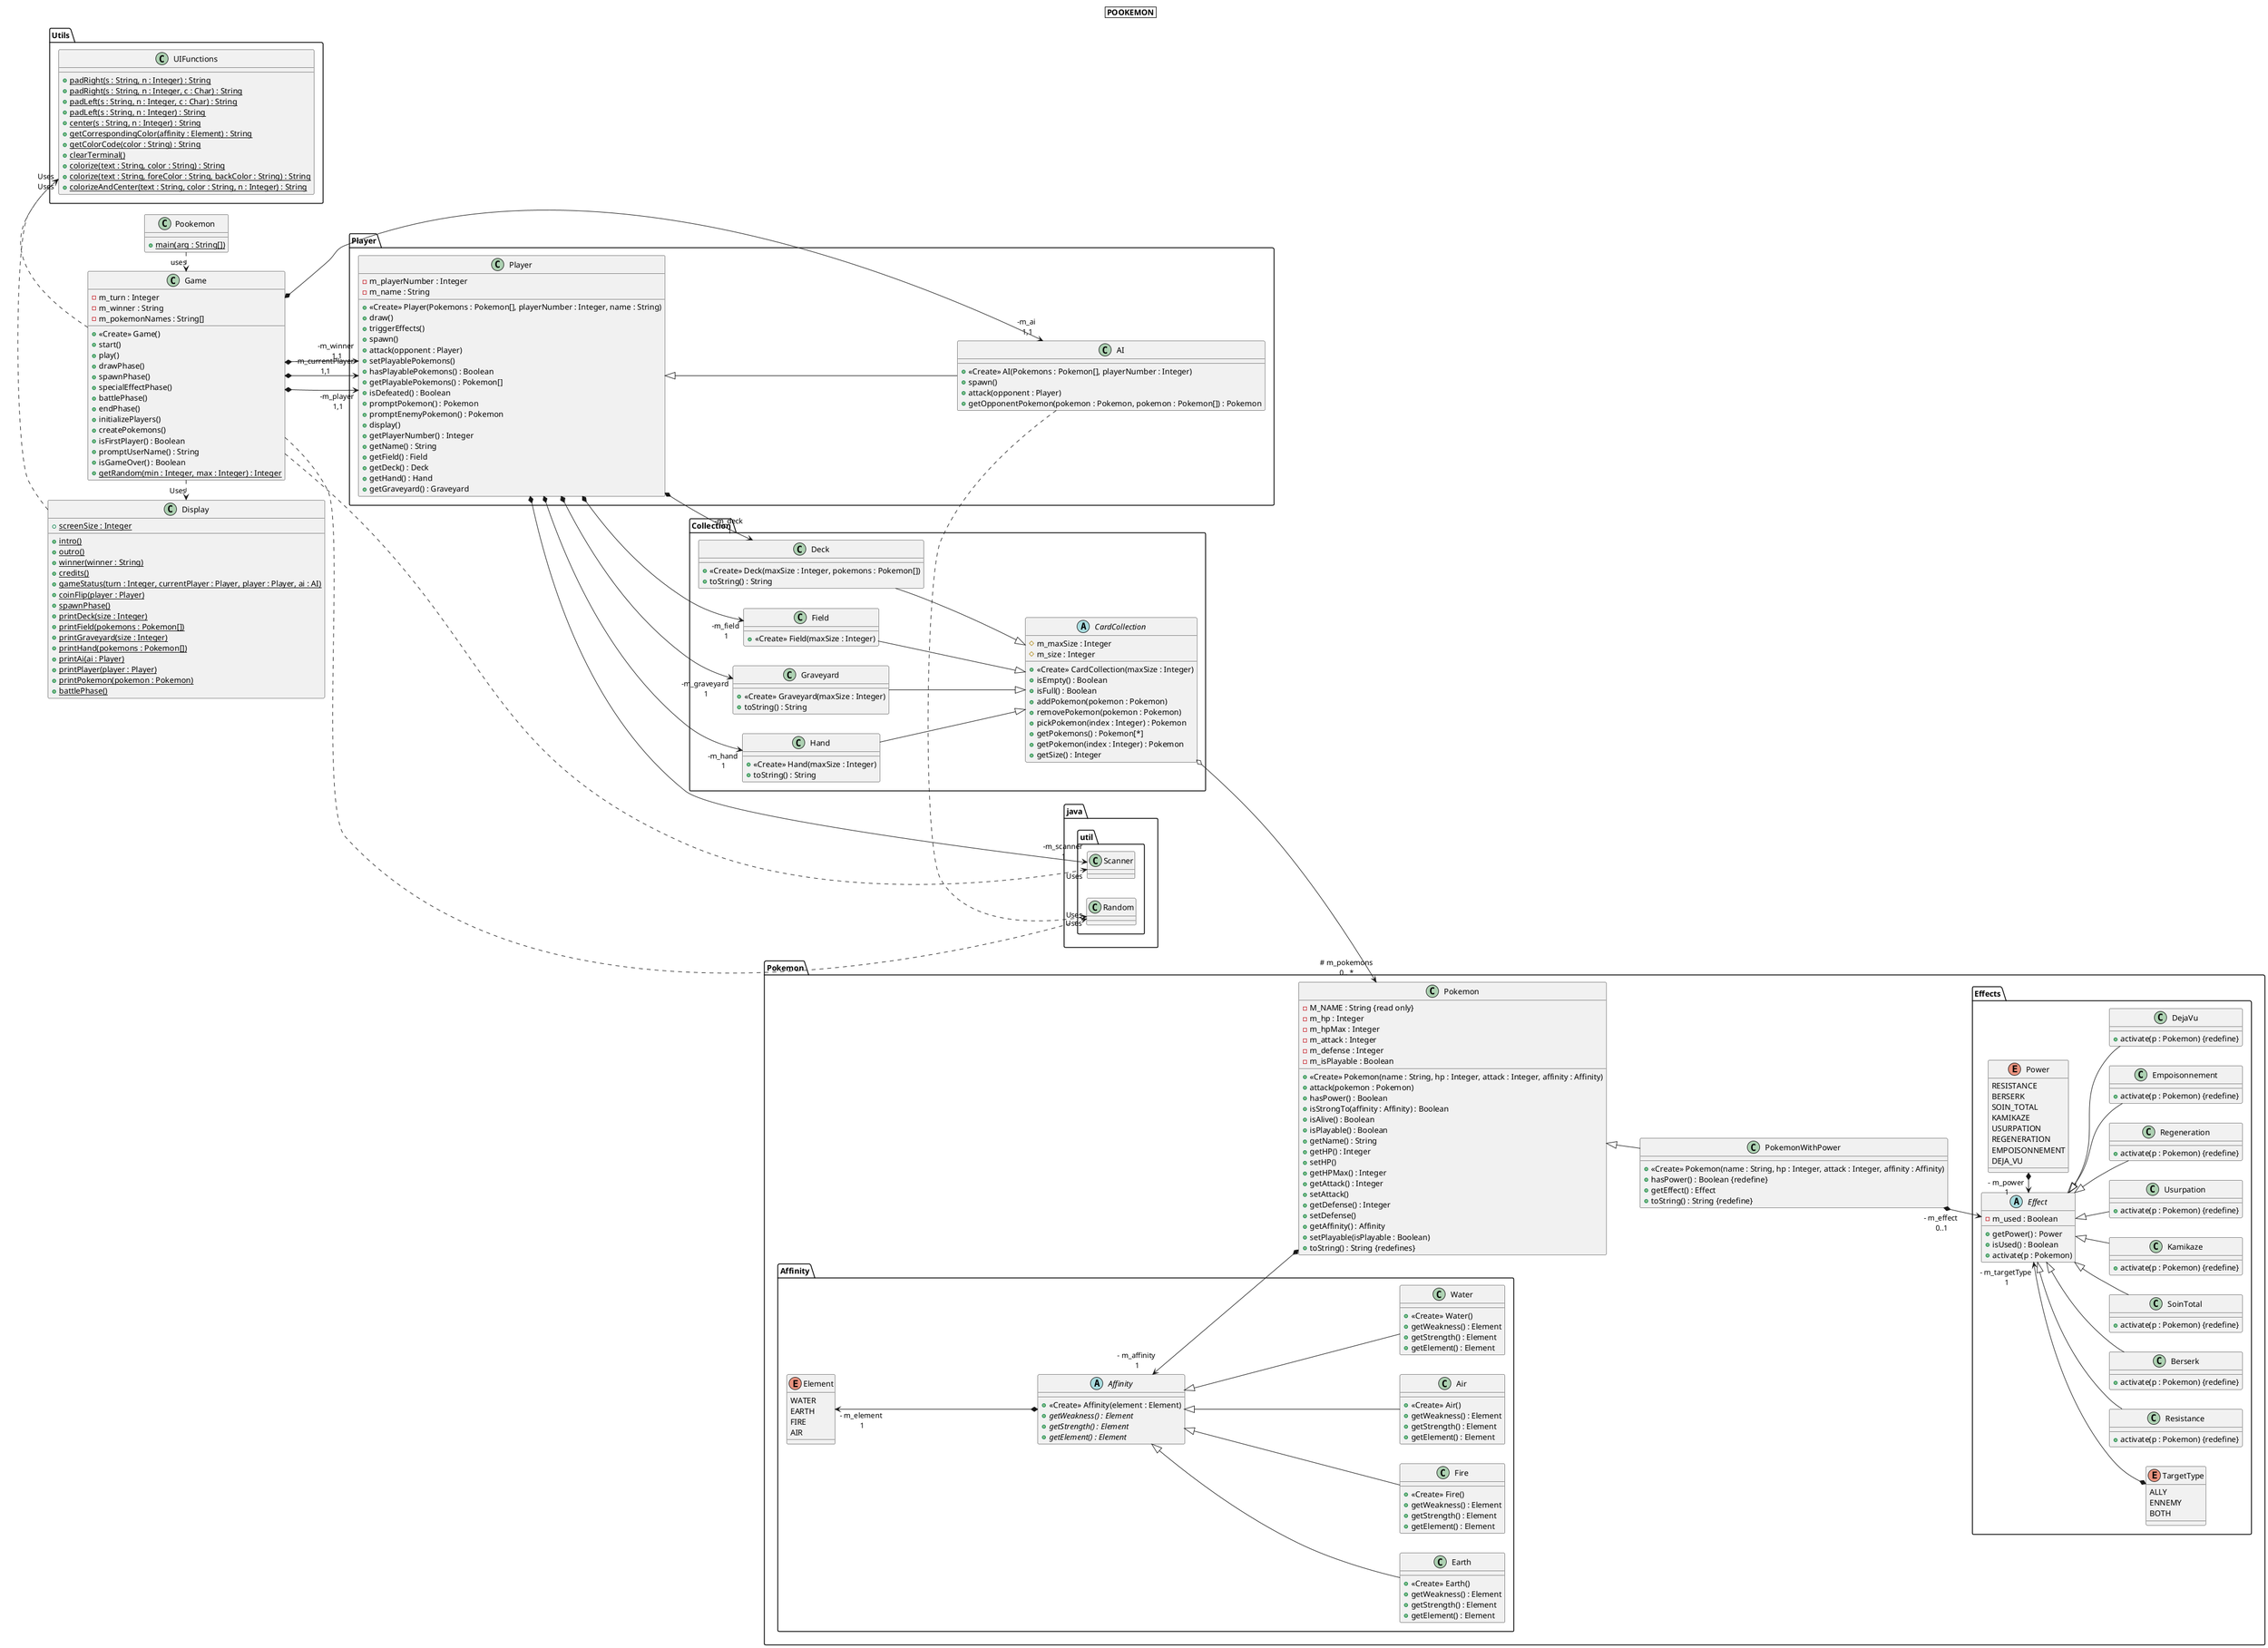 @startuml POOKEMON
title | POOKEMON |
left to right direction

package java.util
{
    class Random
    class Scanner
}
package Collection
{
    abstract class CardCollection
    {
        # m_maxSize : Integer
        # m_size : Integer
        + <<Create>> CardCollection(maxSize : Integer)
        + isEmpty() : Boolean
        + isFull() : Boolean
        + addPokemon(pokemon : Pokemon)
        + removePokemon(pokemon : Pokemon)
        + pickPokemon(index : Integer) : Pokemon
        + getPokemons() : Pokemon[*]
        + getPokemon(index : Integer) : Pokemon
        + getSize() : Integer
    }
    class Deck
    {
        + <<Create>> Deck(maxSize : Integer, pokemons : Pokemon[])
        + toString() : String
    }

    class Field
    {
        + <<Create>> Field(maxSize : Integer)
    }

    class Graveyard
    {
        + <<Create>> Graveyard(maxSize : Integer)
        + toString() : String
    }

    class Hand
    {
        + <<Create>> Hand(maxSize : Integer)
        + toString() : String
    }
}
' Heritage
Deck --|> CardCollection
Field --|> CardCollection
Graveyard --|> CardCollection
Hand --|> CardCollection

' Agrégations
CardCollection o--> " # m_pokemons\n 0.. *" Pokemon.Pokemon

package Player
{
    class Player
    {
        - m_playerNumber : Integer
        - m_name : String
        ' - m_specialEffects : SpecialEffect[*]
        + <<Create>> Player(Pokemons : Pokemon[], playerNumber : Integer, name : String)
        + draw()
        + triggerEffects()
        + spawn()
        + attack(opponent : Player)
        + setPlayablePokemons()
        + hasPlayablePokemons() : Boolean
        + getPlayablePokemons() : Pokemon[]
        + isDefeated() : Boolean
        + promptPokemon() : Pokemon
        + promptEnemyPokemon() : Pokemon
        + display()
        + getPlayerNumber() : Integer
        + getName() : String
        + getField() : Field
        + getDeck() : Deck
        + getHand() : Hand
        + getGraveyard() : Graveyard
    }

    class AI
    {
        + <<Create>> AI(Pokemons : Pokemon[], playerNumber : Integer)
        + spawn()
        + attack(opponent : Player)
        + getOpponentPokemon(pokemon : Pokemon, pokemon : Pokemon[]) : Pokemon
    }
}

Player.Player *--> "-m_field\n 1" Collection.Field
Player.Player *--> "-m_graveyard\n 1" Collection.Graveyard
Player.Player *--> "-m_deck\n 1" Collection.Deck
Player.Player *--> "-m_hand\n 1" Collection.Hand
Player.Player *--> "-m_scanner\n 1" java.util.Scanner
Player.AI .> "Uses" java.util.Random

AI --up-|> Player.Player

package Pokemon
{
    class Pokemon
    {
       - M_NAME : String {read only}
       - m_hp : Integer
       - m_hpMax : Integer
       - m_attack : Integer
       - m_defense : Integer
       - m_isPlayable : Boolean
       
       + <<Create>> Pokemon(name : String, hp : Integer, attack : Integer, affinity : Affinity)
       + attack(pokemon : Pokemon)
       + hasPower() : Boolean
       + isStrongTo(affinity : Affinity) : Boolean
       + isAlive() : Boolean
       + isPlayable() : Boolean
       + getName() : String
       + getHP() : Integer
       + setHP()
       + getHPMax() : Integer
       + getAttack() : Integer
       + setAttack()
       + getDefense() : Integer
       + setDefense()
       + getAffinity() : Affinity
       + setPlayable(isPlayable : Boolean)
       + toString() : String {redefines}
    }

    class PokemonWithPower
    {
        + <<Create>> Pokemon(name : String, hp : Integer, attack : Integer, affinity : Affinity)
        + hasPower() : Boolean {redefine}
        + getEffect() : Effect
        + toString() : String {redefine}
    }


    package Affinity
    {
        enum Element
        {
            WATER
            EARTH
            FIRE
            AIR
        }
        abstract class Affinity
        {
            + <<Create>> Affinity(element : Element)
            +{abstract} getWeakness() : Element
            +{abstract} getStrength() : Element
            +{abstract} getElement() : Element
        }
        class Water
        {
            + <<Create>> Water()
            + getWeakness() : Element
            + getStrength() : Element
            + getElement() : Element
        }
        class Earth
        {
            + <<Create>> Earth()
            + getWeakness() : Element
            + getStrength() : Element
            + getElement() : Element
        }
        class Fire
        {
            + <<Create>> Fire()
            + getWeakness() : Element
            + getStrength() : Element
            + getElement() : Element
        }
        class Air
        {
            + <<Create>> Air()
            + getWeakness() : Element
            + getStrength() : Element
            + getElement() : Element
        }
    }

    package Effects
    {
        abstract class Effect
        {
            - m_used : Boolean

            + getPower() : Power
            + isUsed() : Boolean
            + activate(p : Pokemon)
        }

        enum Power
        {
            RESISTANCE
            BERSERK
            SOIN_TOTAL
            KAMIKAZE
            USURPATION
            REGENERATION
            EMPOISONNEMENT
            DEJA_VU
        }

        enum TargetType
        {
            ALLY
            ENNEMY
            BOTH
        }
        class Resistance
        {
            + activate(p : Pokemon) {redefine}
        }

        class Berserk
        {
            + activate(p : Pokemon) {redefine}
        }

        class SoinTotal
        {
            + activate(p : Pokemon) {redefine}
        }

        class Kamikaze
        {
            + activate(p : Pokemon) {redefine}
        }

        class Usurpation
        {
            + activate(p : Pokemon) {redefine}
        }

        class Regeneration
        {
            + activate(p : Pokemon) {redefine}
        }

        class Empoisonnement
        {
            + activate(p : Pokemon) {redefine}
        }

        class DejaVu
        {
            + activate(p : Pokemon) {redefine}
        }

        Effect "- m_power\n 1" <-* Power
        Effect <|-- Resistance
        Effect <|-- Berserk
        Effect <|-- SoinTotal
        Effect <|-- Kamikaze
        Effect <|-- Usurpation
        Effect <|-- Regeneration
        Effect <|-- Empoisonnement
        Effect <|-- DejaVu
        Effect "- m_targetType\n 1" <--* TargetType
    }

Affinity.Element "- m_element\n 1"  <--* Affinity.Affinity
Affinity.Affinity "- m_affinity\n 1" <--* Pokemon.Pokemon
PokemonWithPower "- m_effect\n 0..1" *--> Effects.Effect
Affinity.Affinity <|-- Affinity.Water
Affinity.Affinity <|-- Affinity.Earth
Affinity.Affinity <|-- Affinity.Fire
Affinity.Affinity <|-- Affinity.Air
Pokemon <|-- PokemonWithPower

}

package Utils
{
    class UIFunctions
    {
        +{static}padRight(s : String, n : Integer) : String
        +{static}padRight(s : String, n : Integer, c : Char) : String
        +{static}padLeft(s : String, n : Integer, c : Char) : String
        +{static}padLeft(s : String, n : Integer) : String
        +{static}center(s : String, n : Integer) : String
        +{static}getCorrespondingColor(affinity : Element) : String
        +{static}getColorCode(color : String) : String
        +{static}clearTerminal()
        +{static}colorize(text : String, color : String) : String
        +{static}colorize(text : String, foreColor : String, backColor : String) : String
        +{static}colorizeAndCenter(text : String, color : String, n : Integer) : String
    }
}

class Display
{
    +{static} screenSize : Integer
    +{static} intro()
    +{static} outro()
    +{static} winner(winner : String)
    +{static} credits()
    +{static} gameStatus(turn : Integer, currentPlayer : Player, player : Player, ai : AI)
    +{static} coinFlip(player : Player)
    +{static} spawnPhase()
    +{static} printDeck(size : Integer)
    +{static} printField(pokemons : Pokemon[])
    +{static} printGraveyard(size : Integer)
    +{static} printHand(pokemons : Pokemon[])
    +{static} printAi(ai : Player)
    +{static} printPlayer(player : Player)
    +{static} printPokemon(pokemon : Pokemon)
    +{static} battlePhase()
}

class Game
{
    - m_turn : Integer
    - m_winner : String
    - m_pokemonNames : String[]
    + <<Create>> Game()
    + start()
    + play()
    + drawPhase()
    + spawnPhase()
    + specialEffectPhase()
    + battlePhase()
    + endPhase()
    + initializePlayers()
    + createPokemons()
    + isFirstPlayer() : Boolean
    + promptUserName() : String
    + isGameOver() : Boolean
    + {static} getRandom(min : Integer, max : Integer) : Integer
}

Game .> "Uses" Display
Display .> "Uses" Utils.UIFunctions
Game *--> "-m_player\n 1,1" Player.Player
Game *--> "-m_ai\n 1,1" Player.AI
Game *--> "-m_currentPlayer\n 1,1" Player.Player
Game *--> "-m_winner\n 1,1" Player.Player
' Game *--> "-m_effects\n 0..*" Effects.Effect
Game .> "Uses" Utils.UIFunctions
Game .> "Uses" java.util.Random
Game .> "Uses" java.util.Scanner

class Pookemon
{
    +{static}main(arg : String[])
}

Pookemon .> "uses" Game



' package Effects
' {
'     abstract class Effect
'     {
'         # m_effect : Effect
'         # m_triggerCount : Integer
'         # m_caster : Pokemon
'         + <<Create>> Effect(triggerCount : Integer, caster : Pokemon )
'         + {abstract} activate( player : Player, opponent : Player )
'         + {abstract} deactivate( player : Player, opponent : Player)
'         + getTriggerCount() : Integer
'     }
'     abstract class EffectPokemon
'     {
'         # m_target : Pokemon[*]
'         + getTriggerTarget() : Pokemon[*]
'     }
'     abstract class EffectPlayer
'     {
'         # m_target : Player
'         + getTriggerTarget() : Player
'     }
'     class RESISTANCE
'     {
'         + activate( player : Player, opponent : Player ) {redefine}
'         + deactivate( player : Player, opponent : Player)      {redefine}   
'     }
'     class WARRIOR_ZEAL
'     {
'         + activate( player : Player, opponent : Player ) {redefine}
'         + deactivate( player : Player, opponent : Player) {redefine}
'     }
'     class FEAR
'     {
'         + activate( player : Player, opponent : Player ) {redefine}
'         + deactivate( player : Player, opponent : Player) {redefine}
'     }
'     class BERSERK
'     {
'         + activate( player : Player, opponent : Player ) {redefine}
'         + deactivate( player : Player, opponent : Player) {redefine}
'     }
'     class INTIMIDATION
'     {
'         + activate( player : Player, opponent : Player ) {redefine}
'         + deactivate( player : Player, opponent : Player) {redefine}
'     }
'     class FULL_HEAL
'     {
'         + activate( player : Player, opponent : Player ) {redefine}
'         + deactivate( player : Player, opponent : Player) {redefine}
'     }
'     class SIMPLE_HEAL
'     {
'         + activate( player : Player, opponent : Player ) {redefine}
'         + deactivate( player : Player, opponent : Player) {redefine}
'     }
'     class KAMIKAZE
'     {
'         + activate( player : Player, opponent : Player ) {redefine}
'         + deactivate( player : Player, opponent : Player) {redefine}
'     }
'     class ETHER_AFFINITY
'     {
'         + activate( player : Player, opponent : Player ) {redefine}
'         + deactivate( player : Player, opponent : Player) {redefine}
'     }
'     class LEAD_AFFINITY
'     {
'         + activate( player : Player, opponent : Player ) {redefine}
'         + deactivate( player : Player, opponent : Player) {redefine}
'     }
'     class USURPATION
'     {
'         + activate( player : Player, opponent : Player ) {redefine}
'         + deactivate( player : Player, opponent : Player) {redefine}
'     }
'     class REGENERATION
'     {
'         + activate( player : Player, opponent : Player ) {redefine}
'         + deactivate( player : Player, opponent : Player) {redefine}
'     }
'     class ZONE_HEAL
'     {
'         + activate( player : Player, opponent : Player ) {redefine}
'         + deactivate( player : Player, opponent : Player) {redefine}
'     }
'     class POISON
'     {
'         + activate( player : Player, opponent : Player ) {redefine}
'         + deactivate( player : Player, opponent : Player) {redefine}
'     }
'     class PERMANENT_HEAL
'     {
'         + activate( player : Player, opponent : Player ) {redefine}
'         + deactivate( player : Player, opponent : Player) {redefine}
'     }
'     class PROTECT
'     {
'         + activate( player : Player, opponent : Player ) {redefine}
'         + deactivate( player : Player, opponent : Player) {redefine}
'     }
'     class IMMUNITY
'     {
'         + activate( player : Player, opponent : Player ) {redefine}
'         + deactivate( player : Player, opponent : Player) {redefine}
'     }
'     class DEJA_VU
'     {
'         + activate( player : Player, opponent : Player ) {redefine}
'         + deactivate( player : Player, opponent : Player) {redefine}
'     }
'     class BLOCK
'     {
'         + activate( player : Player, opponent : Player ) {redefine}
'         + deactivate( player : Player, opponent : Player) {redefine}
'     }
'     class NECROMANCY
'     {
'         + activate( player : Player, opponent : Player ) {redefine}
'         + deactivate( player : Player, opponent : Player) {redefine}
'     }
'     class TERRITORY_EXPANSION
'     {
'         + activate( player : Player, opponent : Player ) {redefine}
'         + deactivate( player : Player, opponent : Player) {redefine}
'     }
'     class MANIPULATION
'     {
'         + activate( player : Player, opponent : Player ) {redefine}
'         + deactivate( player : Player, opponent : Player) {redefine}
'     }
'     class CONFUSION
'     {
'         + activate( player : Player, opponent : Player ) {redefine}
'         + deactivate( player : Player, opponent : Player) {redefine}
'     }
'     class CHEAT
'     {
'         + activate( player : Player, opponent : Player ) {redefine}
'         + deactivate( player : Player, opponent : Player) {redefine}
'     }
'     enum Effects
'     {
'         RESISTANCE
'         WARRIOR_ZEAL
'         FEAR
'         BERSERK
'         INTIMIDATION
'         FULL_HEAL
'         SIMPLE_HEAL
'         KAMIKAZE
'         ETHER_AFFINITY
'         LEAD_AFFINITY
'         USURPATION
'         REGENERATION
'         ZONE_HEAL
'         POISON
'         PERMANENT_HEAL
'         PROTECT
'         IMMUNITY
'         DEJA_VU
'         BLOCK
'         NECROMANCY
'         TERRITORY_EXPANSION
'         MANIPULATION
'         CONFUSION
'         CHEAT
'     }
' }
' EffectPokemon --|> Effect
' EffectPlayer --|> Effect
' Effects.RESISTANCE --|> EffectPokemon
' Effects.WARRIOR_ZEAL --|> EffectPokemon
' Effects.FEAR --|> EffectPokemon
' Effects.BERSERK --|> EffectPokemon
' Effects.INTIMIDATION --|> EffectPokemon
' Effects.FULL_HEAL --|> EffectPokemon
' Effects.SIMPLE_HEAL --|> EffectPokemon
' Effects.KAMIKAZE --|> EffectPokemon
' Effects.ETHER_AFFINITY --|> EffectPokemon
' Effects.LEAD_AFFINITY --|> EffectPokemon
' Effects.USURPATION --|> EffectPokemon
' Effects.REGENERATION --|> EffectPokemon
' Effects.ZONE_HEAL --|> EffectPokemon
' Effects.POISON --|> EffectPokemon
' Effects.PERMANENT_HEAL --|> EffectPokemon
' Effects.PROTECT --|> EffectPokemon
' Effects.IMMUNITY --|> EffectPokemon
' Effects.DEJA_VU --|> EffectPokemon
' Effects.BLOCK --|> EffectPokemon
' Effects.NECROMANCY --|> EffectPlayer
' Effects.TERRITORY_EXPANSION --|> EffectPlayer
' Effects.MANIPULATION --|> EffectPlayer
' Effects.CONFUSION --|> EffectPlayer
' Effects.CHEAT --|> EffectPlayer

@enduml